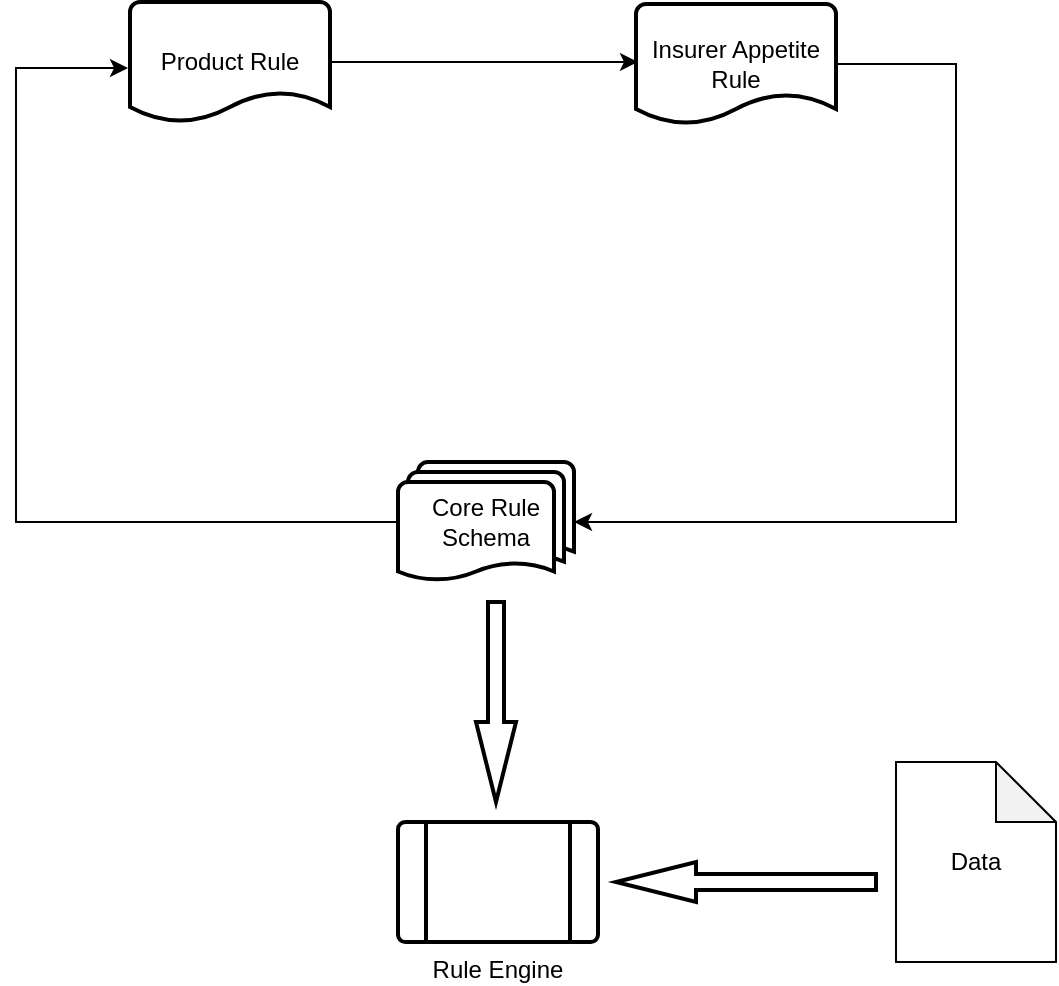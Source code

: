 <mxfile version="11.2.3" type="github" pages="1"><diagram id="6RqKRaIAIMwDfEm51N6J" name="Page-1"><mxGraphModel dx="1662" dy="804" grid="1" gridSize="10" guides="1" tooltips="1" connect="1" arrows="1" fold="1" page="1" pageScale="1" pageWidth="850" pageHeight="1100" math="0" shadow="0"><root><mxCell id="0"/><mxCell id="1" parent="0"/><mxCell id="tBwlNpUMg40ruAeq8Bir-11" style="edgeStyle=orthogonalEdgeStyle;rounded=0;orthogonalLoop=1;jettySize=auto;html=1;entryX=-0.01;entryY=0.55;entryDx=0;entryDy=0;entryPerimeter=0;" edge="1" parent="1" source="tBwlNpUMg40ruAeq8Bir-1" target="tBwlNpUMg40ruAeq8Bir-6"><mxGeometry relative="1" as="geometry"><mxPoint x="230" y="240" as="targetPoint"/><Array as="points"><mxPoint x="190" y="450"/><mxPoint x="190" y="223"/></Array></mxGeometry></mxCell><mxCell id="tBwlNpUMg40ruAeq8Bir-1" value="Core Rule Schema" style="strokeWidth=2;html=1;shape=mxgraph.flowchart.multi-document;whiteSpace=wrap;" vertex="1" parent="1"><mxGeometry x="381" y="420" width="88" height="60" as="geometry"/></mxCell><object label="Rule Engine" id="tBwlNpUMg40ruAeq8Bir-3"><mxCell style="verticalLabelPosition=bottom;verticalAlign=top;html=1;strokeWidth=2;shape=process;whiteSpace=wrap;rounded=1;size=0.14;arcSize=6;" vertex="1" parent="1"><mxGeometry x="381" y="600" width="100" height="60" as="geometry"/></mxCell></object><mxCell id="tBwlNpUMg40ruAeq8Bir-5" value="" style="verticalLabelPosition=bottom;verticalAlign=top;html=1;strokeWidth=2;shape=mxgraph.arrows2.arrow;dy=0.6;dx=40;notch=0;direction=south;" vertex="1" parent="1"><mxGeometry x="420" y="490" width="20" height="100" as="geometry"/></mxCell><mxCell id="tBwlNpUMg40ruAeq8Bir-12" style="edgeStyle=orthogonalEdgeStyle;rounded=0;orthogonalLoop=1;jettySize=auto;html=1;entryX=0.01;entryY=0.483;entryDx=0;entryDy=0;entryPerimeter=0;" edge="1" parent="1" source="tBwlNpUMg40ruAeq8Bir-6" target="tBwlNpUMg40ruAeq8Bir-7"><mxGeometry relative="1" as="geometry"/></mxCell><mxCell id="tBwlNpUMg40ruAeq8Bir-6" value="Product Rule" style="strokeWidth=2;html=1;shape=mxgraph.flowchart.document2;whiteSpace=wrap;size=0.25;" vertex="1" parent="1"><mxGeometry x="247" y="190" width="100" height="60" as="geometry"/></mxCell><mxCell id="tBwlNpUMg40ruAeq8Bir-13" style="edgeStyle=orthogonalEdgeStyle;rounded=0;orthogonalLoop=1;jettySize=auto;html=1;entryX=1;entryY=0.5;entryDx=0;entryDy=0;entryPerimeter=0;" edge="1" parent="1" source="tBwlNpUMg40ruAeq8Bir-7" target="tBwlNpUMg40ruAeq8Bir-1"><mxGeometry relative="1" as="geometry"><Array as="points"><mxPoint x="660" y="221"/><mxPoint x="660" y="450"/></Array></mxGeometry></mxCell><mxCell id="tBwlNpUMg40ruAeq8Bir-7" value="Insurer Appetite Rule" style="strokeWidth=2;html=1;shape=mxgraph.flowchart.document2;whiteSpace=wrap;size=0.25;" vertex="1" parent="1"><mxGeometry x="500" y="191" width="100" height="60" as="geometry"/></mxCell><mxCell id="tBwlNpUMg40ruAeq8Bir-14" value="Data" style="shape=note;whiteSpace=wrap;html=1;backgroundOutline=1;darkOpacity=0.05;" vertex="1" parent="1"><mxGeometry x="630" y="570" width="80" height="100" as="geometry"/></mxCell><mxCell id="tBwlNpUMg40ruAeq8Bir-15" value="" style="verticalLabelPosition=bottom;verticalAlign=top;html=1;strokeWidth=2;shape=mxgraph.arrows2.arrow;dy=0.6;dx=40;notch=0;direction=west;" vertex="1" parent="1"><mxGeometry x="490" y="620" width="130" height="20" as="geometry"/></mxCell></root></mxGraphModel></diagram></mxfile>